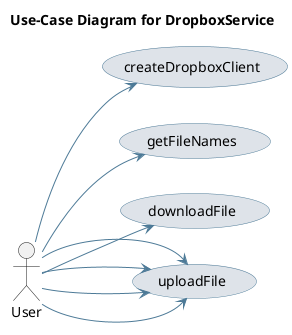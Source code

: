 @startuml
skinparam usecase {
 BackgroundColor #DEE3E9 
 BorderColor #4D7A97 
 ArrowColor #4D7A97 
}
left to right direction
title Use-Case Diagram for DropboxService

actor User
usecase "createDropboxClient" as UC_createDropboxClient
User --> UC_createDropboxClient
usecase "getFileNames" as UC_getFileNames
User --> UC_getFileNames
usecase "downloadFile" as UC_downloadFile
User --> UC_downloadFile
usecase "uploadFile" as UC_uploadFile
User --> UC_uploadFile
usecase "uploadFile" as UC_uploadFile
User --> UC_uploadFile
usecase "uploadFile" as UC_uploadFile
User --> UC_uploadFile
usecase "uploadFile" as UC_uploadFile
User --> UC_uploadFile
@enduml